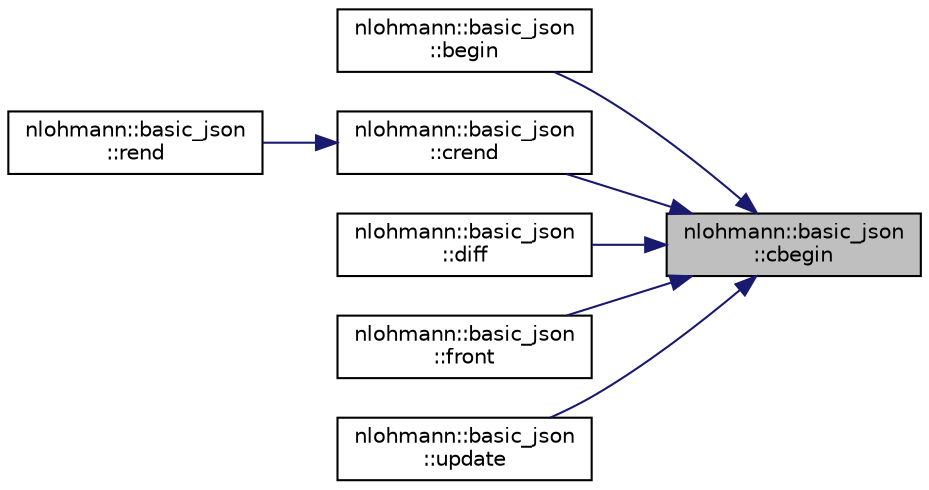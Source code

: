 digraph "nlohmann::basic_json::cbegin"
{
 // LATEX_PDF_SIZE
  edge [fontname="Helvetica",fontsize="10",labelfontname="Helvetica",labelfontsize="10"];
  node [fontname="Helvetica",fontsize="10",shape=record];
  rankdir="RL";
  Node1 [label="nlohmann::basic_json\l::cbegin",height=0.2,width=0.4,color="black", fillcolor="grey75", style="filled", fontcolor="black",tooltip="returns a const iterator to the first element"];
  Node1 -> Node2 [dir="back",color="midnightblue",fontsize="10",style="solid"];
  Node2 [label="nlohmann::basic_json\l::begin",height=0.2,width=0.4,color="black", fillcolor="white", style="filled",URL="$classnlohmann_1_1basic__json.html#a4f147be16fcde9f510c4aac89ab511c9",tooltip="returns a const iterator to the first element"];
  Node1 -> Node3 [dir="back",color="midnightblue",fontsize="10",style="solid"];
  Node3 [label="nlohmann::basic_json\l::crend",height=0.2,width=0.4,color="black", fillcolor="white", style="filled",URL="$classnlohmann_1_1basic__json.html#a223480466a0922267d680ec8f0722d58",tooltip="returns a const reverse iterator to one before the first"];
  Node3 -> Node4 [dir="back",color="midnightblue",fontsize="10",style="solid"];
  Node4 [label="nlohmann::basic_json\l::rend",height=0.2,width=0.4,color="black", fillcolor="white", style="filled",URL="$classnlohmann_1_1basic__json.html#a2e4cbf41d593d41847b90aea55e5e84d",tooltip="returns a const reverse iterator to one before the first"];
  Node1 -> Node5 [dir="back",color="midnightblue",fontsize="10",style="solid"];
  Node5 [label="nlohmann::basic_json\l::diff",height=0.2,width=0.4,color="black", fillcolor="white", style="filled",URL="$classnlohmann_1_1basic__json.html#a1c1f21327df91a4dd6c5f5a107240385",tooltip="creates a diff as a JSON patch"];
  Node1 -> Node6 [dir="back",color="midnightblue",fontsize="10",style="solid"];
  Node6 [label="nlohmann::basic_json\l::front",height=0.2,width=0.4,color="black", fillcolor="white", style="filled",URL="$classnlohmann_1_1basic__json.html#a5ac8f974c178cf9326b6765e22f50eb6",tooltip="access the first element"];
  Node1 -> Node7 [dir="back",color="midnightblue",fontsize="10",style="solid"];
  Node7 [label="nlohmann::basic_json\l::update",height=0.2,width=0.4,color="black", fillcolor="white", style="filled",URL="$classnlohmann_1_1basic__json.html#a377819905d567f6f523dcbc592cb6356",tooltip="updates a JSON object from another object, overwriting existing keys"];
}
